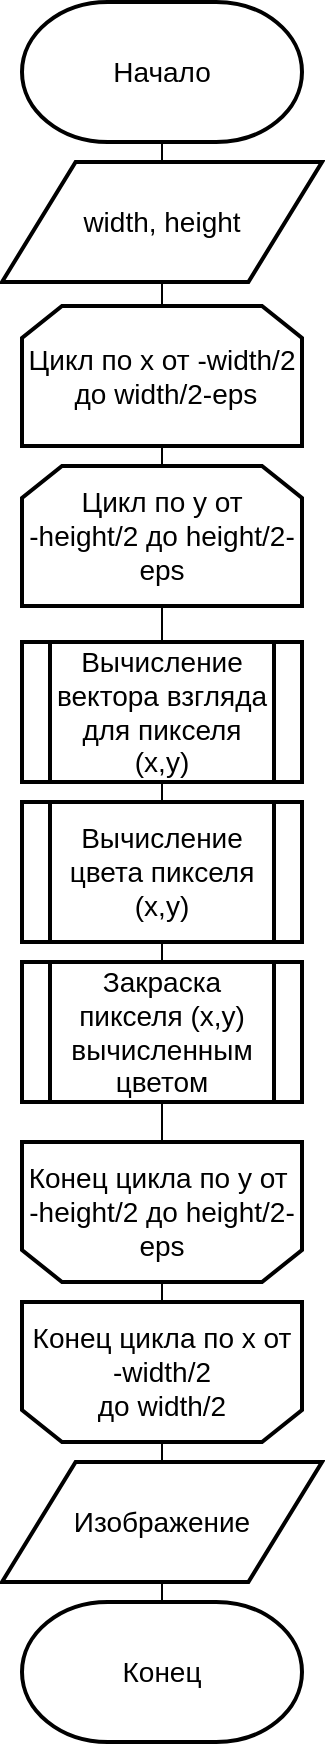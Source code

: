 <mxfile version="13.9.9" type="device"><diagram id="C5RBs43oDa-KdzZeNtuy" name="Page-1"><mxGraphModel dx="952" dy="1813" grid="1" gridSize="10" guides="1" tooltips="1" connect="1" arrows="1" fold="1" page="1" pageScale="1" pageWidth="827" pageHeight="1169" math="0" shadow="0"><root><mxCell id="WIyWlLk6GJQsqaUBKTNV-0"/><mxCell id="WIyWlLk6GJQsqaUBKTNV-1" parent="WIyWlLk6GJQsqaUBKTNV-0"/><mxCell id="WdZP0otw79XUUpHIpCqY-11" value="Конец" style="strokeWidth=2;html=1;shape=mxgraph.flowchart.terminator;whiteSpace=wrap;fontSize=14;" parent="WIyWlLk6GJQsqaUBKTNV-1" vertex="1"><mxGeometry x="810" y="700" width="140" height="70" as="geometry"/></mxCell><mxCell id="_blK2kj-LV2LUoSYWWXs-0" style="edgeStyle=orthogonalEdgeStyle;rounded=0;orthogonalLoop=1;jettySize=auto;html=1;exitX=0.5;exitY=1;exitDx=0;exitDy=0;entryX=0.5;entryY=0;entryDx=0;entryDy=0;entryPerimeter=0;endArrow=none;endFill=0;" parent="WIyWlLk6GJQsqaUBKTNV-1" edge="1"><mxGeometry relative="1" as="geometry"><mxPoint x="880" y="42" as="sourcePoint"/><mxPoint x="880" y="52" as="targetPoint"/></mxGeometry></mxCell><mxCell id="v3ybqck1L2GWEr6_HVIk-3" style="edgeStyle=orthogonalEdgeStyle;rounded=0;orthogonalLoop=1;jettySize=auto;html=1;exitX=0.5;exitY=1;exitDx=0;exitDy=0;exitPerimeter=0;endArrow=none;endFill=0;" parent="WIyWlLk6GJQsqaUBKTNV-1" source="_blK2kj-LV2LUoSYWWXs-2" target="WdZP0otw79XUUpHIpCqY-11" edge="1"><mxGeometry relative="1" as="geometry"/></mxCell><mxCell id="_blK2kj-LV2LUoSYWWXs-2" value="&lt;font style=&quot;font-size: 14px&quot;&gt;Начало&lt;/font&gt;" style="strokeWidth=2;html=1;shape=mxgraph.flowchart.terminator;whiteSpace=wrap;fontSize=14;fontFamily=Helvetica;" parent="WIyWlLk6GJQsqaUBKTNV-1" vertex="1"><mxGeometry x="810" y="-100" width="140" height="70" as="geometry"/></mxCell><mxCell id="_blK2kj-LV2LUoSYWWXs-3" style="edgeStyle=orthogonalEdgeStyle;rounded=0;orthogonalLoop=1;jettySize=auto;html=1;exitX=0.5;exitY=1;exitDx=0;exitDy=0;entryX=0.5;entryY=0;entryDx=0;entryDy=0;endArrow=none;endFill=0;" parent="WIyWlLk6GJQsqaUBKTNV-1" edge="1"><mxGeometry relative="1" as="geometry"><mxPoint x="880" y="50" as="targetPoint"/><mxPoint x="880" y="40" as="sourcePoint"/></mxGeometry></mxCell><mxCell id="_blK2kj-LV2LUoSYWWXs-10" style="edgeStyle=orthogonalEdgeStyle;rounded=0;orthogonalLoop=1;jettySize=auto;html=1;exitX=0.5;exitY=1;exitDx=0;exitDy=0;exitPerimeter=0;entryX=0.5;entryY=0;entryDx=0;entryDy=0;endArrow=none;endFill=0;entryPerimeter=0;" parent="WIyWlLk6GJQsqaUBKTNV-1" edge="1"><mxGeometry relative="1" as="geometry"><mxPoint x="880" y="132" as="targetPoint"/><mxPoint x="880" y="122" as="sourcePoint"/></mxGeometry></mxCell><mxCell id="_blK2kj-LV2LUoSYWWXs-17" style="edgeStyle=orthogonalEdgeStyle;rounded=0;orthogonalLoop=1;jettySize=auto;html=1;exitX=0.5;exitY=1;exitDx=0;exitDy=0;exitPerimeter=0;entryX=0.5;entryY=1;entryDx=0;entryDy=0;endArrow=none;endFill=0;" parent="WIyWlLk6GJQsqaUBKTNV-1" source="KI6t1zhLUABQhlnHe4h6-3" edge="1"><mxGeometry relative="1" as="geometry"><mxPoint x="880" y="560" as="sourcePoint"/><mxPoint x="880" y="470" as="targetPoint"/></mxGeometry></mxCell><mxCell id="KI6t1zhLUABQhlnHe4h6-0" value="&lt;span style=&quot;font-size: 14px&quot;&gt;Цикл по x от -&lt;/span&gt;&lt;span style=&quot;font-size: 14px&quot;&gt;width/2&lt;/span&gt;&lt;span style=&quot;font-size: 14px&quot;&gt;&lt;br&gt;&amp;nbsp;до&amp;nbsp;&lt;/span&gt;&lt;span style=&quot;font-size: 14px&quot;&gt;width/2-eps&lt;/span&gt;" style="shape=loopLimit;whiteSpace=wrap;html=1;strokeWidth=2;" parent="WIyWlLk6GJQsqaUBKTNV-1" vertex="1"><mxGeometry x="810" y="52" width="140" height="70" as="geometry"/></mxCell><mxCell id="0zO_q9Z6jGt5ZVwD8wrc-1" style="edgeStyle=orthogonalEdgeStyle;rounded=0;orthogonalLoop=1;jettySize=auto;html=1;exitX=0.5;exitY=1;exitDx=0;exitDy=0;entryX=0.5;entryY=0;entryDx=0;entryDy=0;endArrow=none;endFill=0;" parent="WIyWlLk6GJQsqaUBKTNV-1" source="KI6t1zhLUABQhlnHe4h6-2" target="0zO_q9Z6jGt5ZVwD8wrc-0" edge="1"><mxGeometry relative="1" as="geometry"/></mxCell><mxCell id="KI6t1zhLUABQhlnHe4h6-2" value="&lt;span style=&quot;font-size: 14px&quot;&gt;Цикл по y от &lt;br&gt;-height/2 до&amp;nbsp;&lt;/span&gt;&lt;span style=&quot;font-size: 14px&quot;&gt;height/2&lt;/span&gt;&lt;span style=&quot;font-size: 14px&quot;&gt;-eps&lt;/span&gt;" style="shape=loopLimit;whiteSpace=wrap;html=1;strokeWidth=2;" parent="WIyWlLk6GJQsqaUBKTNV-1" vertex="1"><mxGeometry x="810" y="132" width="140" height="70" as="geometry"/></mxCell><mxCell id="0zO_q9Z6jGt5ZVwD8wrc-4" style="edgeStyle=orthogonalEdgeStyle;rounded=0;orthogonalLoop=1;jettySize=auto;html=1;exitX=0.5;exitY=1;exitDx=0;exitDy=0;entryX=0.5;entryY=0;entryDx=0;entryDy=0;endArrow=none;endFill=0;" parent="WIyWlLk6GJQsqaUBKTNV-1" source="0zO_q9Z6jGt5ZVwD8wrc-0" target="0zO_q9Z6jGt5ZVwD8wrc-2" edge="1"><mxGeometry relative="1" as="geometry"/></mxCell><mxCell id="0zO_q9Z6jGt5ZVwD8wrc-0" value="Вычисление цвета пикселя (x,y)" style="shape=process;whiteSpace=wrap;html=1;backgroundOutline=1;strokeWidth=2;fontSize=14;" parent="WIyWlLk6GJQsqaUBKTNV-1" vertex="1"><mxGeometry x="810" y="300" width="140" height="70" as="geometry"/></mxCell><mxCell id="0zO_q9Z6jGt5ZVwD8wrc-2" value="Закраска пикселя (x,y) вычисленным цветом" style="shape=process;whiteSpace=wrap;html=1;backgroundOutline=1;strokeWidth=2;fontSize=14;" parent="WIyWlLk6GJQsqaUBKTNV-1" vertex="1"><mxGeometry x="810" y="380" width="140" height="70" as="geometry"/></mxCell><mxCell id="0zO_q9Z6jGt5ZVwD8wrc-5" value="Вычисление вектора взгляда для пикселя (x,y)" style="shape=process;whiteSpace=wrap;html=1;backgroundOutline=1;strokeWidth=2;fontSize=14;" parent="WIyWlLk6GJQsqaUBKTNV-1" vertex="1"><mxGeometry x="810" y="220" width="140" height="70" as="geometry"/></mxCell><mxCell id="KI6t1zhLUABQhlnHe4h6-3" value="&lt;span style=&quot;font-size: 14px&quot;&gt;Конец цикла&amp;nbsp;&lt;/span&gt;&lt;span style=&quot;font-size: 14px&quot;&gt;по y от&amp;nbsp;&lt;br&gt;-height/2 до&amp;nbsp;&lt;/span&gt;&lt;span style=&quot;font-size: 14px&quot;&gt;height/2&lt;/span&gt;&lt;span style=&quot;font-size: 14px&quot;&gt;-eps&lt;/span&gt;" style="shape=loopLimit;whiteSpace=wrap;html=1;strokeWidth=2;direction=west;" parent="WIyWlLk6GJQsqaUBKTNV-1" vertex="1"><mxGeometry x="810" y="470" width="140" height="70" as="geometry"/></mxCell><mxCell id="KI6t1zhLUABQhlnHe4h6-6" value="&lt;span style=&quot;font-size: 14px&quot;&gt;Конец цикла&amp;nbsp;&lt;/span&gt;&lt;span style=&quot;font-size: 14px&quot;&gt;по x от &lt;br&gt;-&lt;/span&gt;&lt;span style=&quot;font-size: 14px&quot;&gt;width/2&lt;/span&gt;&lt;span style=&quot;font-size: 14px&quot;&gt;&lt;br&gt;&amp;nbsp;до&amp;nbsp;&lt;/span&gt;&lt;span style=&quot;font-size: 14px&quot;&gt;width/2&lt;/span&gt;&lt;span style=&quot;font-size: 14px&quot;&gt;&amp;nbsp;&lt;/span&gt;" style="shape=loopLimit;whiteSpace=wrap;html=1;strokeWidth=2;direction=west;" parent="WIyWlLk6GJQsqaUBKTNV-1" vertex="1"><mxGeometry x="810" y="550" width="140" height="70" as="geometry"/></mxCell><mxCell id="v3ybqck1L2GWEr6_HVIk-0" value="&lt;font style=&quot;font-size: 14px&quot;&gt;width, height&lt;br&gt;&lt;/font&gt;" style="shape=parallelogram;html=1;strokeWidth=2;perimeter=parallelogramPerimeter;whiteSpace=wrap;rounded=0;arcSize=12;size=0.23;fontSize=13;" parent="WIyWlLk6GJQsqaUBKTNV-1" vertex="1"><mxGeometry x="800" y="-20" width="160" height="60" as="geometry"/></mxCell><mxCell id="v3ybqck1L2GWEr6_HVIk-1" value="&lt;font style=&quot;font-size: 14px&quot;&gt;Изображение&lt;br&gt;&lt;/font&gt;" style="shape=parallelogram;html=1;strokeWidth=2;perimeter=parallelogramPerimeter;whiteSpace=wrap;rounded=0;arcSize=12;size=0.23;fontSize=13;" parent="WIyWlLk6GJQsqaUBKTNV-1" vertex="1"><mxGeometry x="800" y="630" width="160" height="60" as="geometry"/></mxCell><mxCell id="v3ybqck1L2GWEr6_HVIk-2" style="edgeStyle=orthogonalEdgeStyle;rounded=0;orthogonalLoop=1;jettySize=auto;html=1;exitX=0.5;exitY=0;exitDx=0;exitDy=0;entryX=0.5;entryY=1;entryDx=0;entryDy=0;endArrow=none;endFill=0;exitPerimeter=0;entryPerimeter=0;" parent="WIyWlLk6GJQsqaUBKTNV-1" source="WdZP0otw79XUUpHIpCqY-11" target="v3ybqck1L2GWEr6_HVIk-1" edge="1"><mxGeometry relative="1" as="geometry"><mxPoint x="880" y="710" as="sourcePoint"/><mxPoint x="880" y="-30" as="targetPoint"/></mxGeometry></mxCell></root></mxGraphModel></diagram></mxfile>